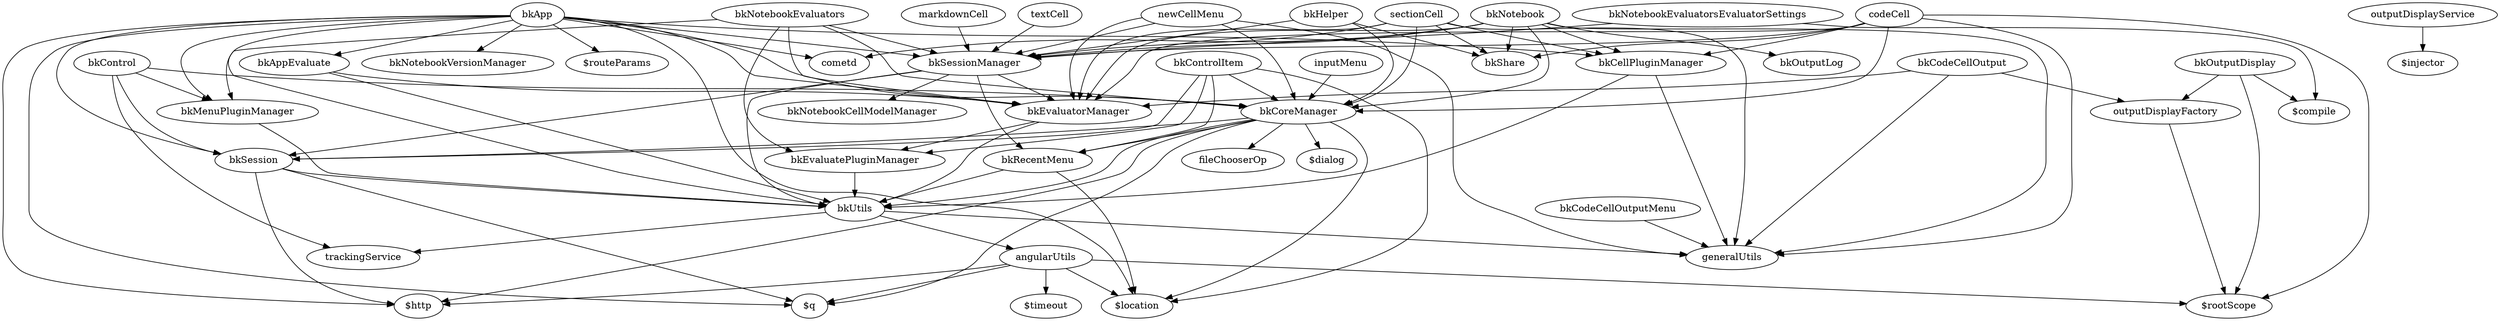 digraph G {
  angularUtils -> "$rootScope";
  angularUtils -> "$location";
  angularUtils -> "$http";
  angularUtils -> "$q";
  angularUtils -> "$timeout";
  bkApp -> "$routeParams";
  bkApp -> "$location";
  bkApp -> "$q";
  bkApp -> "$http";
  bkApp -> cometd;
  bkApp -> bkUtils;
  bkApp -> bkSession;
  bkApp -> bkSessionManager;
  bkApp -> bkMenuPluginManager;
  bkApp -> bkCellPluginManager;
  bkApp -> bkCoreManager;
  bkApp -> bkAppEvaluate;
  bkApp -> bkNotebookVersionManager;
  bkApp -> bkEvaluatorManager;
  bkAppEvaluate -> bkUtils;
  bkAppEvaluate -> bkEvaluatorManager;
  newCellMenu -> generalUtils;
  newCellMenu -> bkSessionManager;
  newCellMenu -> bkCoreManager;
  newCellMenu -> bkEvaluatorManager;
  sectionCell -> generalUtils;
  sectionCell -> bkShare;
  sectionCell -> bkEvaluatorManager;
  sectionCell -> bkSessionManager;
  sectionCell -> bkCoreManager;
  sectionCell -> bkCellPluginManager;
  textCell -> bkSessionManager;
  markdownCell -> bkSessionManager;
  bkCellPluginManager -> bkUtils;
  bkCellPluginManager -> generalUtils;
  codeCell -> "$rootScope";
  codeCell -> generalUtils;
  codeCell -> bkShare;
  codeCell -> bkEvaluatorManager;
  codeCell -> bkCellPluginManager;
  codeCell -> bkSessionManager;
  codeCell -> bkCoreManager;
  inputMenu -> bkCoreManager;
  bkCodeCellOutput -> generalUtils;
  bkCodeCellOutput -> outputDisplayFactory;
  bkCodeCellOutput -> bkEvaluatorManager;
  bkCodeCellOutputMenu -> generalUtils;
  bkControl -> bkCoreManager;
  bkControl -> bkSession;
  bkControl -> bkMenuPluginManager;
  bkControl -> trackingService;
  bkControlItem -> "$location";
  bkControlItem -> bkSession;
  bkControlItem -> bkCoreManager;
  bkControlItem -> bkRecentMenu;
  bkControlItem -> bkEvaluatePluginManager;

  bkCoreManager -> "$dialog";
  bkCoreManager -> "$location";
  bkCoreManager -> "$http";
  bkCoreManager -> "$q";
  bkCoreManager -> bkUtils;
  bkCoreManager -> bkSession;
  bkCoreManager -> bkRecentMenu;
  bkCoreManager -> fileChooserOp;

  bkEvaluatePluginManager -> bkUtils;

  bkEvaluatorManager -> bkUtils;
  bkEvaluatorManager -> bkEvaluatePluginManager;

  bkHelper -> bkSessionManager;
  bkHelper -> bkCoreManager;
  bkHelper -> bkShare;

  bkMenuPluginManager -> bkUtils;

  bkNotebook -> generalUtils;
  bkNotebook -> cometd;
  bkNotebook -> bkShare;
  bkNotebook -> bkEvaluatorManager;
  bkNotebook -> bkCellPluginManager;
  bkNotebook -> bkSessionManager;
  bkNotebook -> bkCoreManager;
  bkNotebook -> bkOutputLog;

  bkNotebookEvaluators -> bkCoreManager;
  bkNotebookEvaluators -> bkSessionManager;
  bkNotebookEvaluators -> bkMenuPluginManager;
  bkNotebookEvaluators -> bkEvaluatePluginManager;
  bkNotebookEvaluators -> bkEvaluatorManager;

  bkNotebookEvaluatorsEvaluatorSettings -> "$compile";
  bkNotebookEvaluatorsEvaluatorSettings -> bkSessionManager;

  outputDisplayService -> "$injector";
  outputDisplayFactory -> "$rootScope";

  bkOutputDisplay -> "$compile";
  bkOutputDisplay -> "$rootScope";
  bkOutputDisplay -> "outputDisplayFactory";

  bkRecentMenu -> "$location";
  bkRecentMenu -> "bkUtils";

  bkSession -> "$http";
  bkSession -> "$q";
  bkSession -> bkUtils;

  bkSessionManager -> bkUtils;
  bkSessionManager -> bkSession;
  bkSessionManager -> bkNotebookCellModelManager;
  bkSessionManager -> bkEvaluatorManager;
  bkSessionManager -> bkRecentMenu;

  bkUtils -> generalUtils;
  bkUtils -> angularUtils;
  bkUtils -> trackingService;






}
